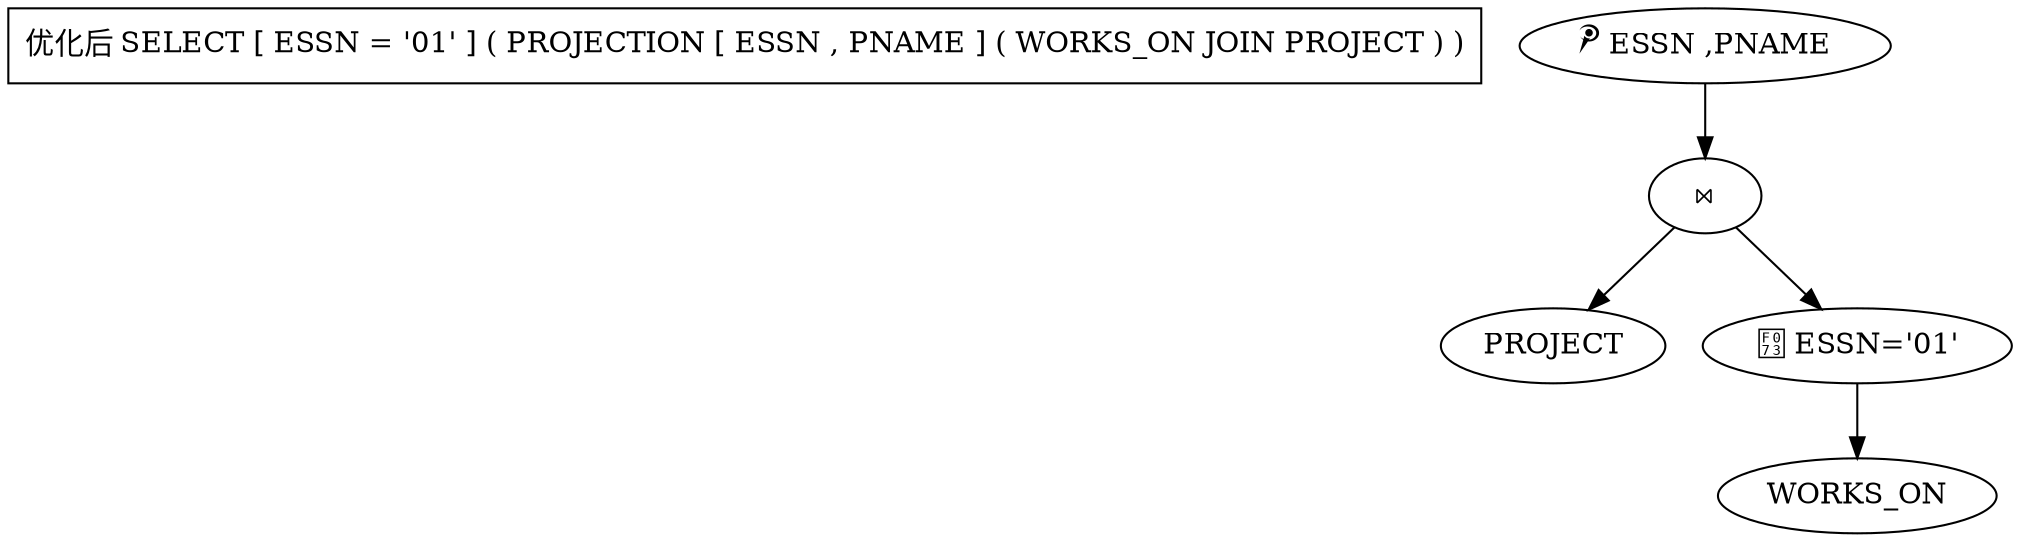 // 优化后 SELECT [ ESSN = '01' ] ( PROJECTION [ ESSN , PNAME ] ( WORKS_ON JOIN PROJECT ) )
digraph {
	name [label="优化后 SELECT [ ESSN = '01' ] ( PROJECTION [ ESSN , PNAME ] ( WORKS_ON JOIN PROJECT ) )" shape=rectangle]
	1 [label=" ESSN ,PNAME"]
	2 [label="⋈"]
	4 [label=PROJECT]
	5 [label=" ESSN='01'"]
	3 [label=WORKS_ON]
		1 -> 2
		2 -> 4
		2 -> 5
		5 -> 3
}
